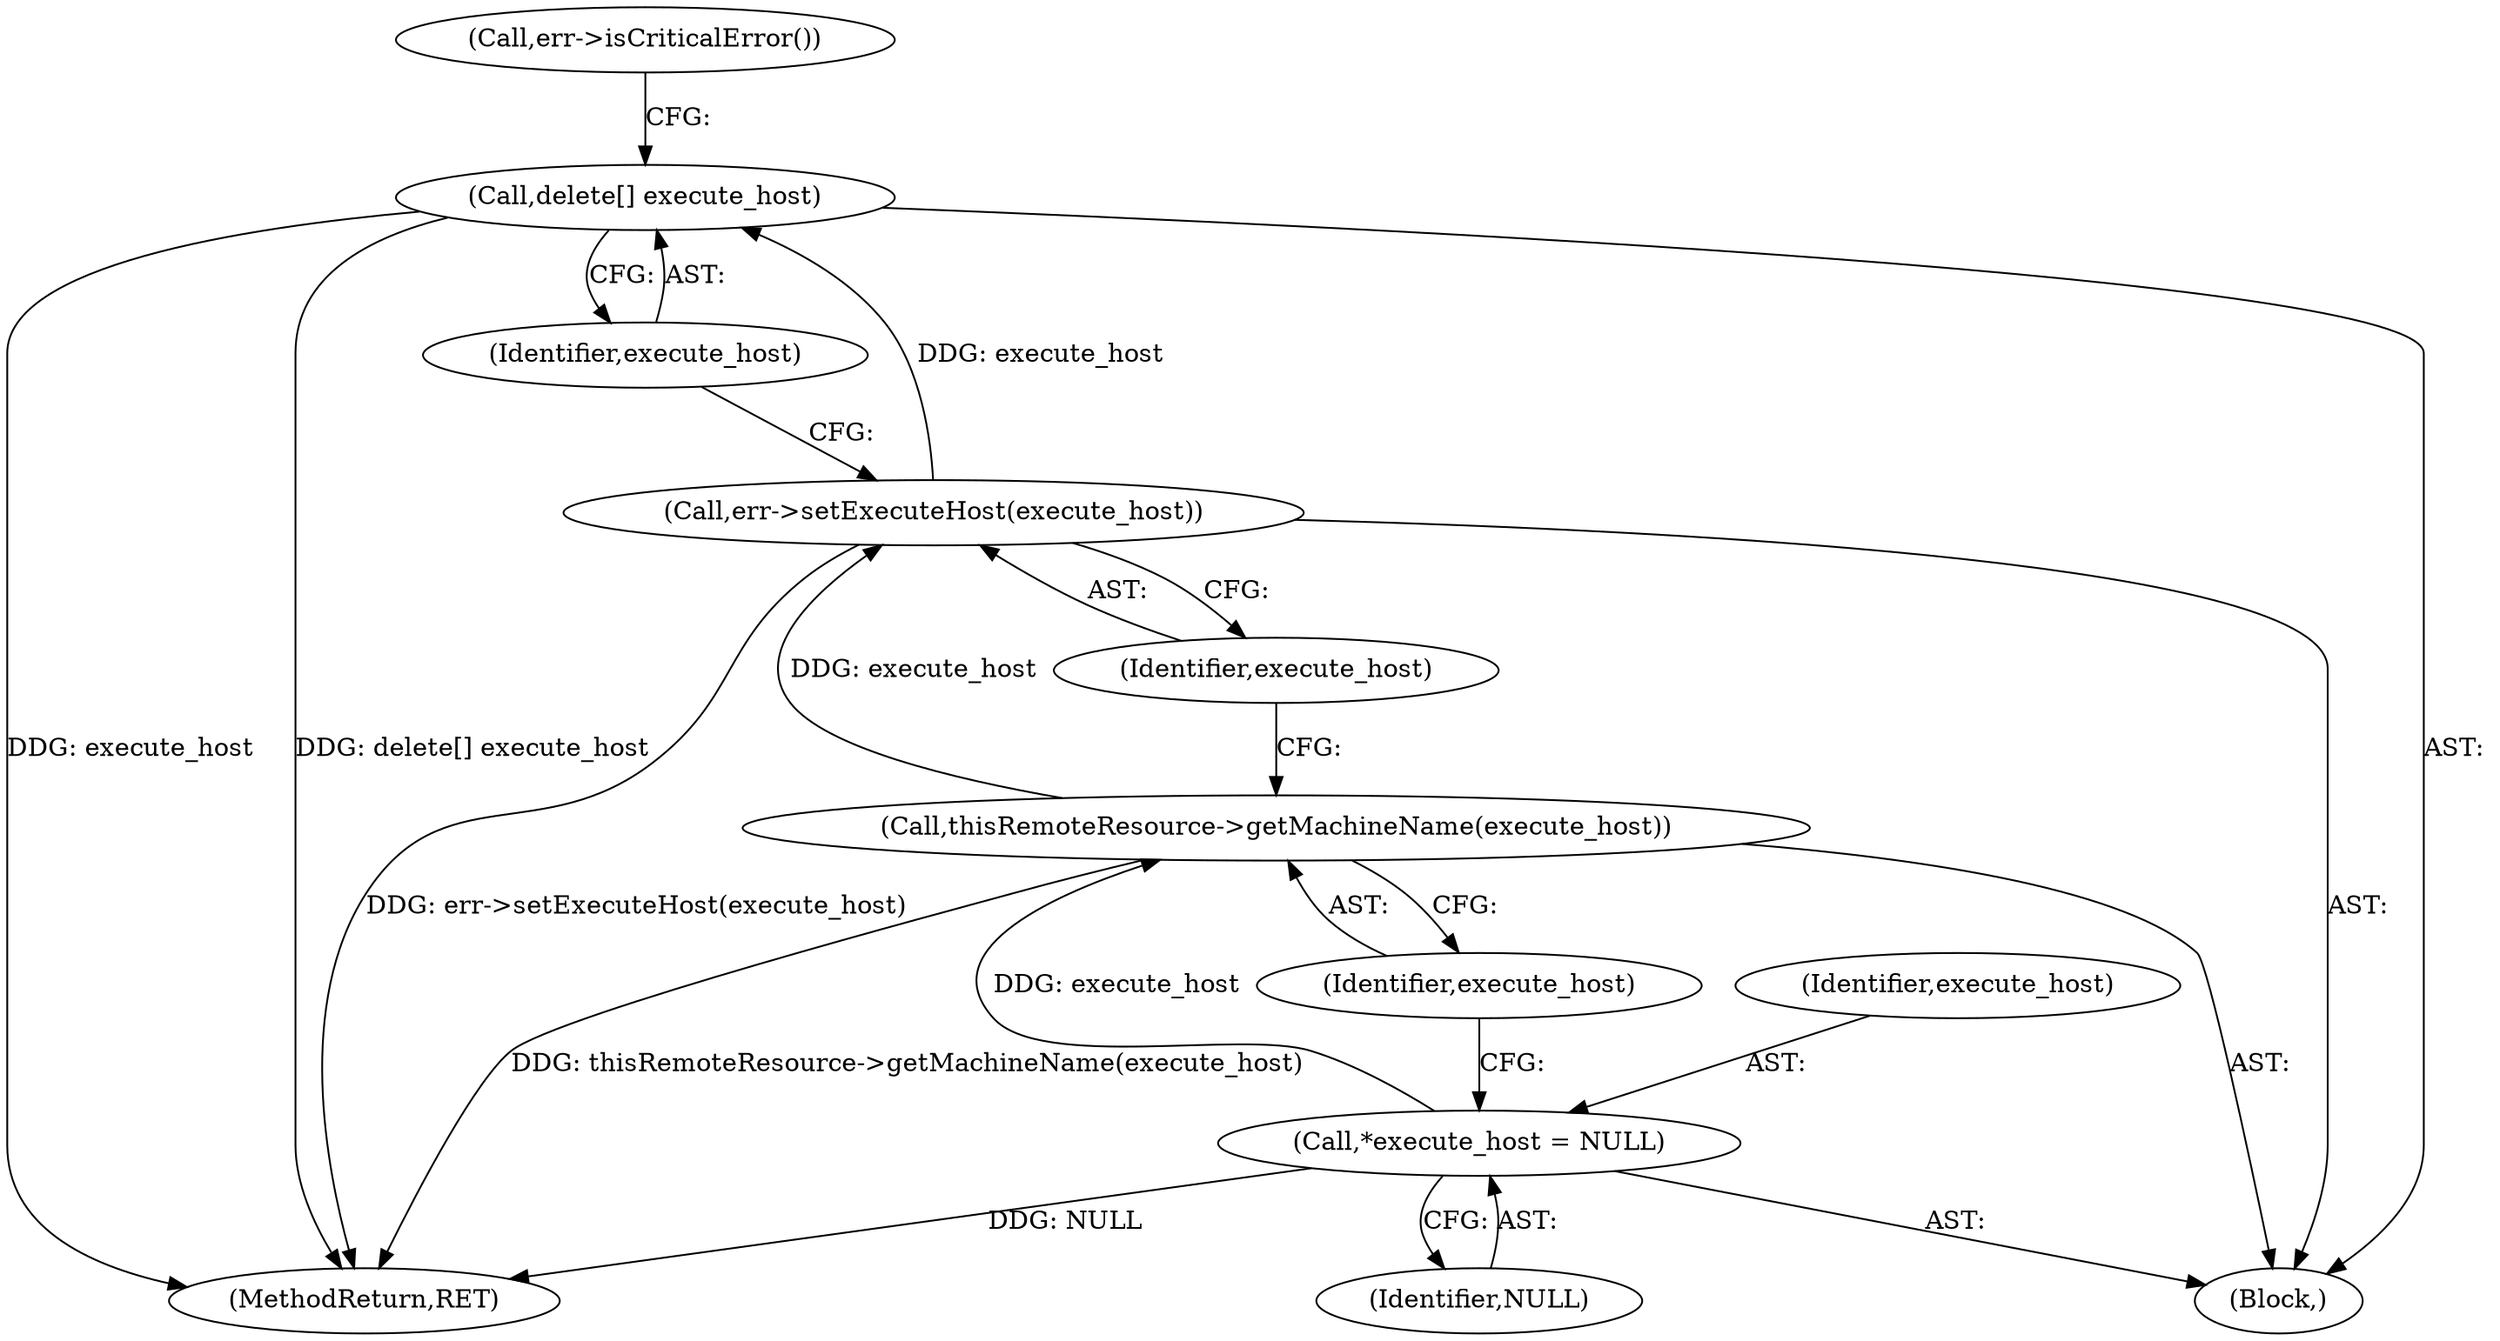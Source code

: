digraph "0_htcondor_5e5571d1a431eb3c61977b6dd6ec90186ef79867_6@API" {
"1000205" [label="(Call,delete[] execute_host)"];
"1000203" [label="(Call,err->setExecuteHost(execute_host))"];
"1000201" [label="(Call,thisRemoteResource->getMachineName(execute_host))"];
"1000198" [label="(Call,*execute_host = NULL)"];
"1000208" [label="(Call,err->isCriticalError())"];
"1000201" [label="(Call,thisRemoteResource->getMachineName(execute_host))"];
"1000202" [label="(Identifier,execute_host)"];
"1000198" [label="(Call,*execute_host = NULL)"];
"1000200" [label="(Identifier,NULL)"];
"1000281" [label="(MethodReturn,RET)"];
"1000203" [label="(Call,err->setExecuteHost(execute_host))"];
"1000199" [label="(Identifier,execute_host)"];
"1000204" [label="(Identifier,execute_host)"];
"1000205" [label="(Call,delete[] execute_host)"];
"1000206" [label="(Identifier,execute_host)"];
"1000196" [label="(Block,)"];
"1000205" -> "1000196"  [label="AST: "];
"1000205" -> "1000206"  [label="CFG: "];
"1000206" -> "1000205"  [label="AST: "];
"1000208" -> "1000205"  [label="CFG: "];
"1000205" -> "1000281"  [label="DDG: execute_host"];
"1000205" -> "1000281"  [label="DDG: delete[] execute_host"];
"1000203" -> "1000205"  [label="DDG: execute_host"];
"1000203" -> "1000196"  [label="AST: "];
"1000203" -> "1000204"  [label="CFG: "];
"1000204" -> "1000203"  [label="AST: "];
"1000206" -> "1000203"  [label="CFG: "];
"1000203" -> "1000281"  [label="DDG: err->setExecuteHost(execute_host)"];
"1000201" -> "1000203"  [label="DDG: execute_host"];
"1000201" -> "1000196"  [label="AST: "];
"1000201" -> "1000202"  [label="CFG: "];
"1000202" -> "1000201"  [label="AST: "];
"1000204" -> "1000201"  [label="CFG: "];
"1000201" -> "1000281"  [label="DDG: thisRemoteResource->getMachineName(execute_host)"];
"1000198" -> "1000201"  [label="DDG: execute_host"];
"1000198" -> "1000196"  [label="AST: "];
"1000198" -> "1000200"  [label="CFG: "];
"1000199" -> "1000198"  [label="AST: "];
"1000200" -> "1000198"  [label="AST: "];
"1000202" -> "1000198"  [label="CFG: "];
"1000198" -> "1000281"  [label="DDG: NULL"];
}

